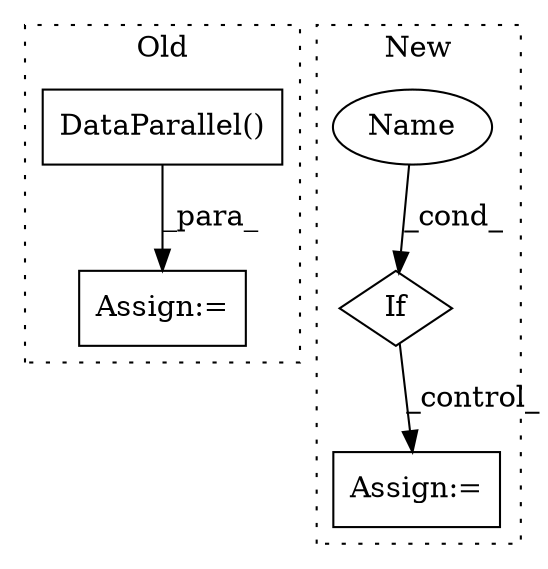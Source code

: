 digraph G {
subgraph cluster0 {
1 [label="DataParallel()" a="75" s="5588,5620" l="22,1" shape="box"];
3 [label="Assign:=" a="68" s="5585" l="3" shape="box"];
label = "Old";
style="dotted";
}
subgraph cluster1 {
2 [label="If" a="96" s="5373" l="3" shape="diamond"];
4 [label="Assign:=" a="68" s="5492" l="3" shape="box"];
5 [label="Name" a="87" s="5376" l="14" shape="ellipse"];
label = "New";
style="dotted";
}
1 -> 3 [label="_para_"];
2 -> 4 [label="_control_"];
5 -> 2 [label="_cond_"];
}